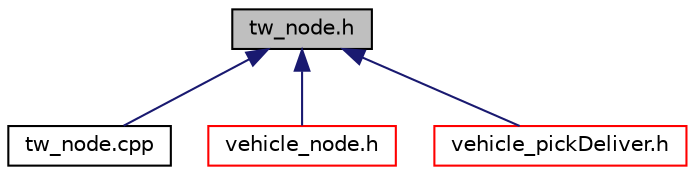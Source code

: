 digraph "tw_node.h"
{
  edge [fontname="Helvetica",fontsize="10",labelfontname="Helvetica",labelfontsize="10"];
  node [fontname="Helvetica",fontsize="10",shape=record];
  Node21 [label="tw_node.h",height=0.2,width=0.4,color="black", fillcolor="grey75", style="filled", fontcolor="black"];
  Node21 -> Node22 [dir="back",color="midnightblue",fontsize="10",style="solid",fontname="Helvetica"];
  Node22 [label="tw_node.cpp",height=0.2,width=0.4,color="black", fillcolor="white", style="filled",URL="$tw__node_8cpp.html"];
  Node21 -> Node23 [dir="back",color="midnightblue",fontsize="10",style="solid",fontname="Helvetica"];
  Node23 [label="vehicle_node.h",height=0.2,width=0.4,color="red", fillcolor="white", style="filled",URL="$vehicle__node_8h.html"];
  Node21 -> Node29 [dir="back",color="midnightblue",fontsize="10",style="solid",fontname="Helvetica"];
  Node29 [label="vehicle_pickDeliver.h",height=0.2,width=0.4,color="red", fillcolor="white", style="filled",URL="$vehicle__pickDeliver_8h.html"];
}
